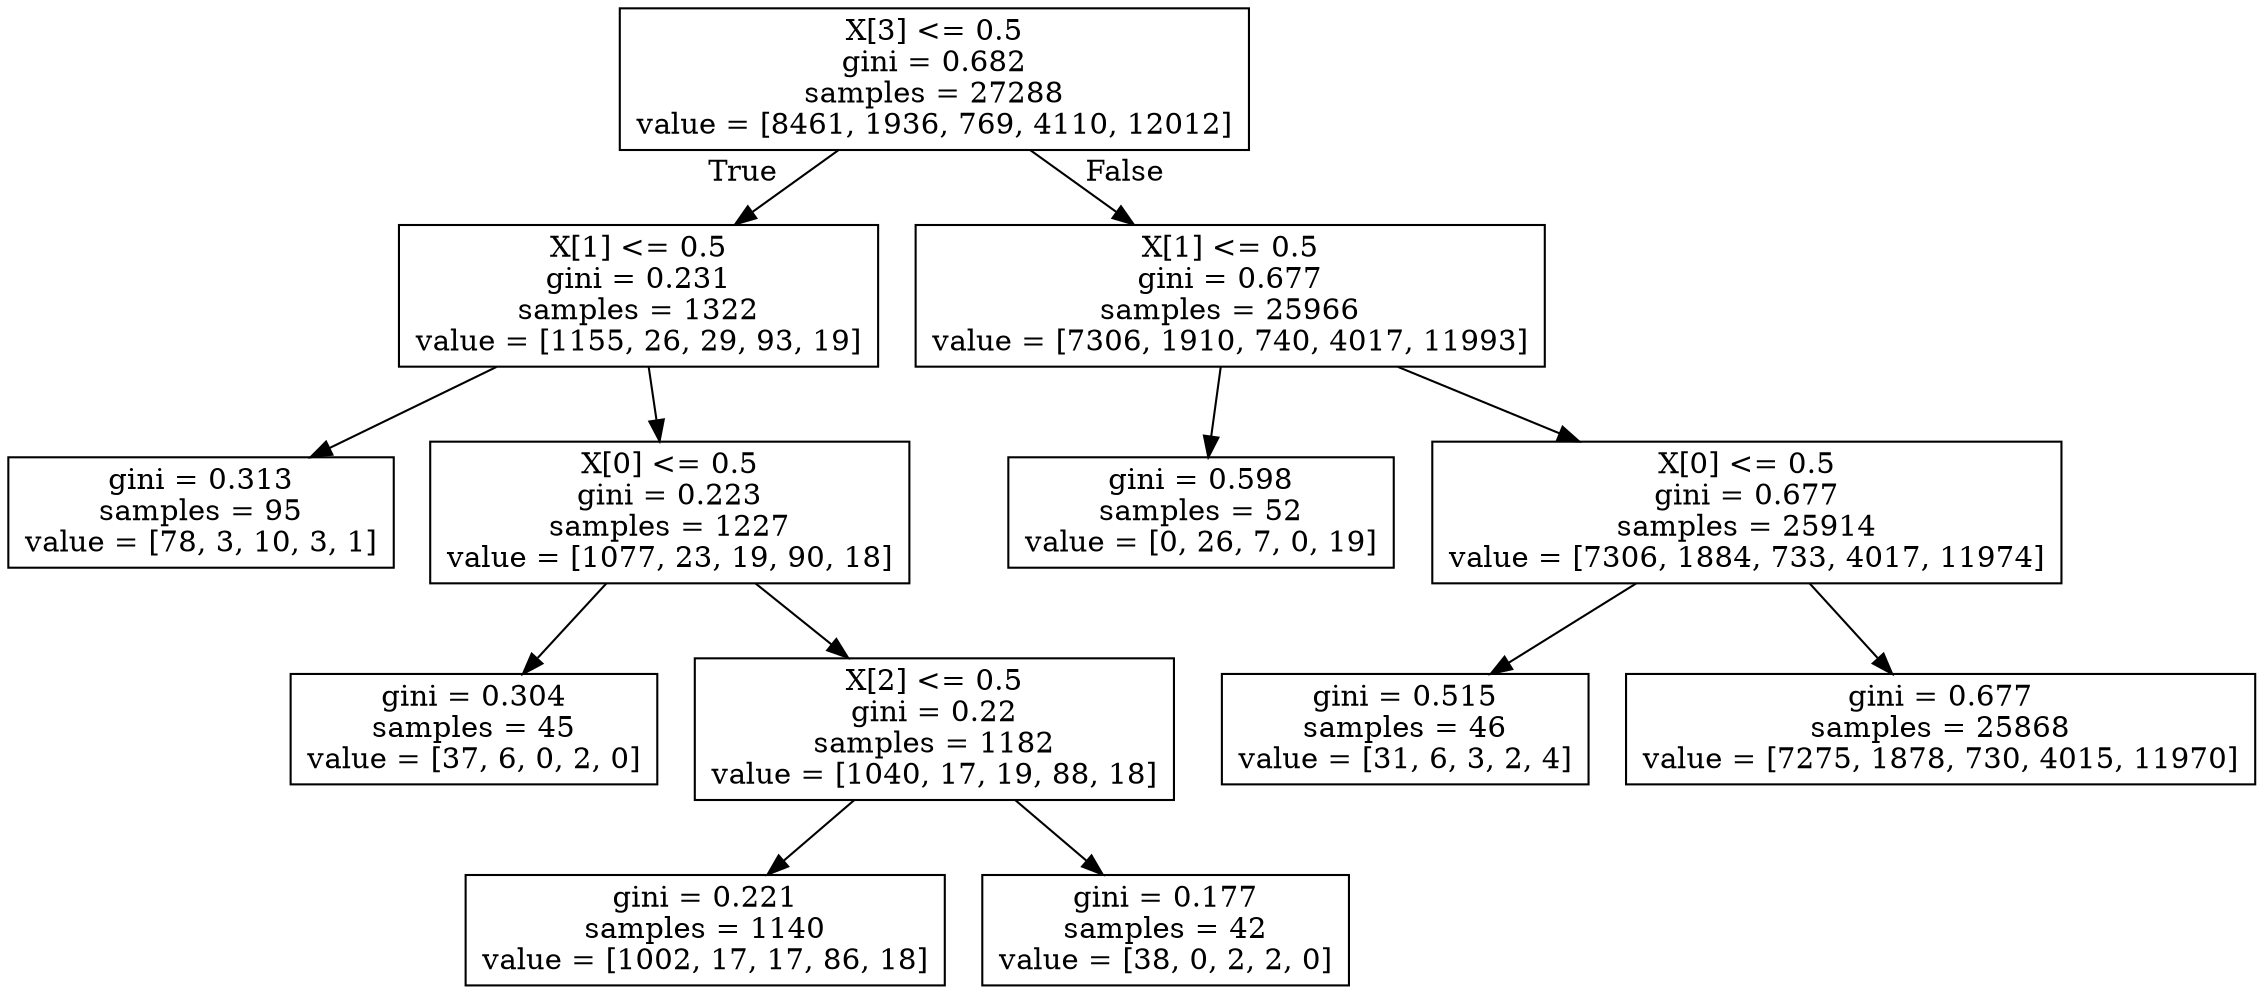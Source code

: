 digraph Tree {
node [shape=box] ;
0 [label="X[3] <= 0.5\ngini = 0.682\nsamples = 27288\nvalue = [8461, 1936, 769, 4110, 12012]"] ;
1 [label="X[1] <= 0.5\ngini = 0.231\nsamples = 1322\nvalue = [1155, 26, 29, 93, 19]"] ;
0 -> 1 [labeldistance=2.5, labelangle=45, headlabel="True"] ;
2 [label="gini = 0.313\nsamples = 95\nvalue = [78, 3, 10, 3, 1]"] ;
1 -> 2 ;
3 [label="X[0] <= 0.5\ngini = 0.223\nsamples = 1227\nvalue = [1077, 23, 19, 90, 18]"] ;
1 -> 3 ;
4 [label="gini = 0.304\nsamples = 45\nvalue = [37, 6, 0, 2, 0]"] ;
3 -> 4 ;
5 [label="X[2] <= 0.5\ngini = 0.22\nsamples = 1182\nvalue = [1040, 17, 19, 88, 18]"] ;
3 -> 5 ;
6 [label="gini = 0.221\nsamples = 1140\nvalue = [1002, 17, 17, 86, 18]"] ;
5 -> 6 ;
7 [label="gini = 0.177\nsamples = 42\nvalue = [38, 0, 2, 2, 0]"] ;
5 -> 7 ;
8 [label="X[1] <= 0.5\ngini = 0.677\nsamples = 25966\nvalue = [7306, 1910, 740, 4017, 11993]"] ;
0 -> 8 [labeldistance=2.5, labelangle=-45, headlabel="False"] ;
9 [label="gini = 0.598\nsamples = 52\nvalue = [0, 26, 7, 0, 19]"] ;
8 -> 9 ;
10 [label="X[0] <= 0.5\ngini = 0.677\nsamples = 25914\nvalue = [7306, 1884, 733, 4017, 11974]"] ;
8 -> 10 ;
11 [label="gini = 0.515\nsamples = 46\nvalue = [31, 6, 3, 2, 4]"] ;
10 -> 11 ;
12 [label="gini = 0.677\nsamples = 25868\nvalue = [7275, 1878, 730, 4015, 11970]"] ;
10 -> 12 ;
}